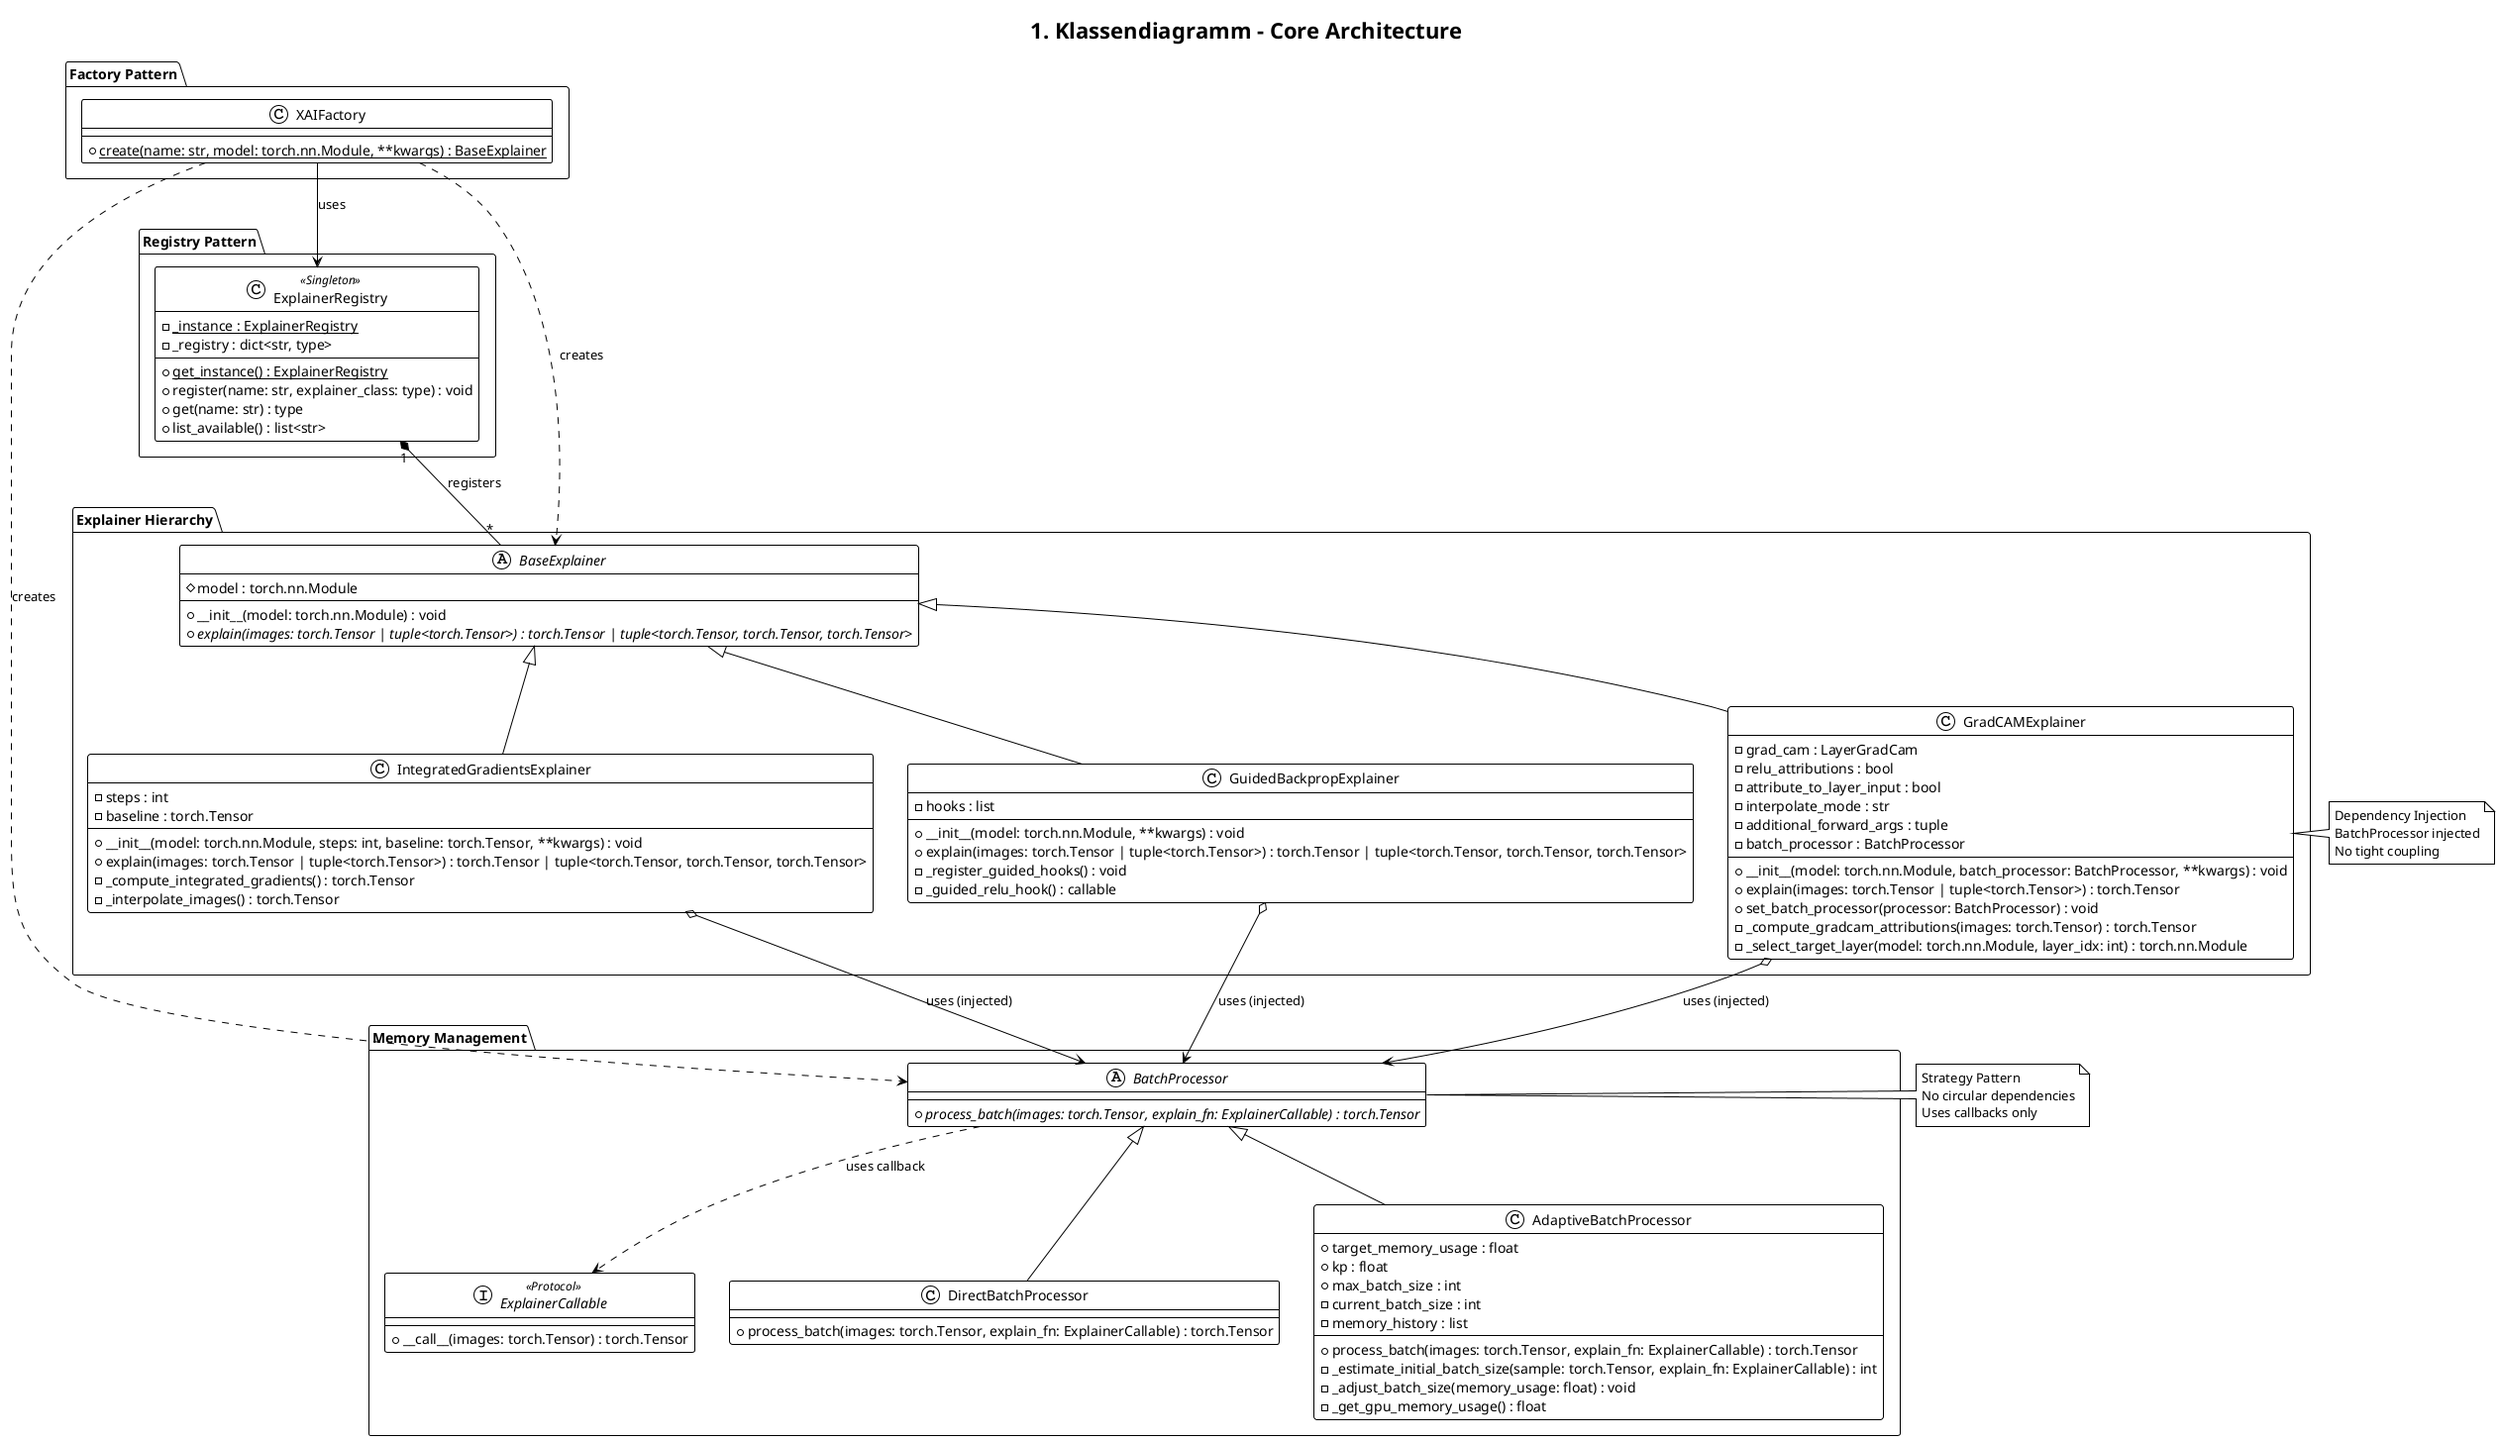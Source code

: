 @startuml ClassDiagram_XAI_Factory_Core_Architecture
!theme plain
title 1. Klassendiagramm - Core Architecture

package "Registry Pattern" {
    class ExplainerRegistry <<Singleton>> {
        - {static} _instance : ExplainerRegistry
        - _registry : dict<str, type>
        --
        + {static} get_instance() : ExplainerRegistry
        + register(name: str, explainer_class: type) : void
        + get(name: str) : type
        + list_available() : list<str>
    }
}

package "Factory Pattern" {
    class XAIFactory {
        + {static} create(name: str, model: torch.nn.Module, **kwargs) : BaseExplainer
    }
}

package "Explainer Hierarchy" {
    abstract class BaseExplainer {
        # model : torch.nn.Module
        --
        + __init__(model: torch.nn.Module) : void
        + {abstract} explain(images: torch.Tensor | tuple<torch.Tensor>) : torch.Tensor | tuple<torch.Tensor, torch.Tensor, torch.Tensor>
    }

    class GradCAMExplainer {
        - grad_cam : LayerGradCam
        - relu_attributions : bool
        - attribute_to_layer_input : bool
        - interpolate_mode : str
        - additional_forward_args : tuple
        - batch_processor : BatchProcessor
        --
        + __init__(model: torch.nn.Module, batch_processor: BatchProcessor, **kwargs) : void
        + explain(images: torch.Tensor | tuple<torch.Tensor>) : torch.Tensor
        + set_batch_processor(processor: BatchProcessor) : void
        - _compute_gradcam_attributions(images: torch.Tensor) : torch.Tensor
        - _select_target_layer(model: torch.nn.Module, layer_idx: int) : torch.nn.Module
    }

    class IntegratedGradientsExplainer {
        - steps : int
        - baseline : torch.Tensor
        --
        + __init__(model: torch.nn.Module, steps: int, baseline: torch.Tensor, **kwargs) : void
        + explain(images: torch.Tensor | tuple<torch.Tensor>) : torch.Tensor | tuple<torch.Tensor, torch.Tensor, torch.Tensor>
        - _compute_integrated_gradients() : torch.Tensor
        - _interpolate_images() : torch.Tensor
    }

    class GuidedBackpropExplainer {
        - hooks : list
        --
        + __init__(model: torch.nn.Module, **kwargs) : void
        + explain(images: torch.Tensor | tuple<torch.Tensor>) : torch.Tensor | tuple<torch.Tensor, torch.Tensor, torch.Tensor>
        - _register_guided_hooks() : void
        - _guided_relu_hook() : callable
    }
}

package "Memory Management" {
    interface ExplainerCallable <<Protocol>> {
        + __call__(images: torch.Tensor) : torch.Tensor
    }

    abstract class BatchProcessor {
        + {abstract} process_batch(images: torch.Tensor, explain_fn: ExplainerCallable) : torch.Tensor
    }

    class DirectBatchProcessor {
        + process_batch(images: torch.Tensor, explain_fn: ExplainerCallable) : torch.Tensor
    }

    class AdaptiveBatchProcessor {
        + target_memory_usage : float
        + kp : float
        + max_batch_size : int
        - current_batch_size : int
        - memory_history : list
        --
        + process_batch(images: torch.Tensor, explain_fn: ExplainerCallable) : torch.Tensor
        - _estimate_initial_batch_size(sample: torch.Tensor, explain_fn: ExplainerCallable) : int
        - _adjust_batch_size(memory_usage: float) : void
        - _get_gpu_memory_usage() : float
    }
}

' Relationships - Strategy Pattern (KEINE zirkulären Abhängigkeiten)
XAIFactory --> ExplainerRegistry : uses
XAIFactory ..> BaseExplainer : creates
XAIFactory ..> BatchProcessor : creates
ExplainerRegistry "1" *-- "*" BaseExplainer : registers
BaseExplainer <|-- GradCAMExplainer
BaseExplainer <|-- IntegratedGradientsExplainer
BaseExplainer <|-- GuidedBackpropExplainer

' Strategy Pattern - Dependency Injection
GradCAMExplainer o--> BatchProcessor : uses (injected)
IntegratedGradientsExplainer o--> BatchProcessor : uses (injected)
GuidedBackpropExplainer o--> BatchProcessor : uses (injected)

BatchProcessor <|-- DirectBatchProcessor
BatchProcessor <|-- AdaptiveBatchProcessor
BatchProcessor ..> ExplainerCallable : uses callback

note right of BatchProcessor : Strategy Pattern\nNo circular dependencies\nUses callbacks only
note right of GradCAMExplainer : Dependency Injection\nBatchProcessor injected\nNo tight coupling

@enduml
